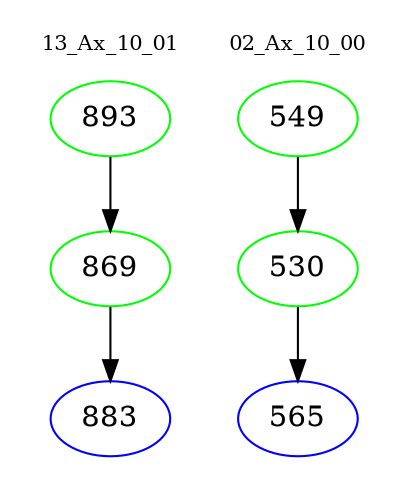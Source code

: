digraph{
subgraph cluster_0 {
color = white
label = "13_Ax_10_01";
fontsize=10;
T0_893 [label="893", color="green"]
T0_893 -> T0_869 [color="black"]
T0_869 [label="869", color="green"]
T0_869 -> T0_883 [color="black"]
T0_883 [label="883", color="blue"]
}
subgraph cluster_1 {
color = white
label = "02_Ax_10_00";
fontsize=10;
T1_549 [label="549", color="green"]
T1_549 -> T1_530 [color="black"]
T1_530 [label="530", color="green"]
T1_530 -> T1_565 [color="black"]
T1_565 [label="565", color="blue"]
}
}
